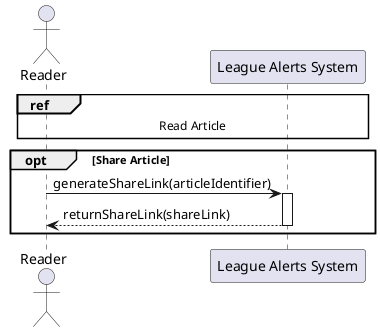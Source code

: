 @startuml
actor Reader
participant "League Alerts System" as LAS

ref over Reader, LAS : Read Article

opt Share Article
    Reader -> LAS: generateShareLink(articleIdentifier)
    activate LAS
        LAS --> Reader: returnShareLink(shareLink)
    deactivate LAS
end opt
@enduml
